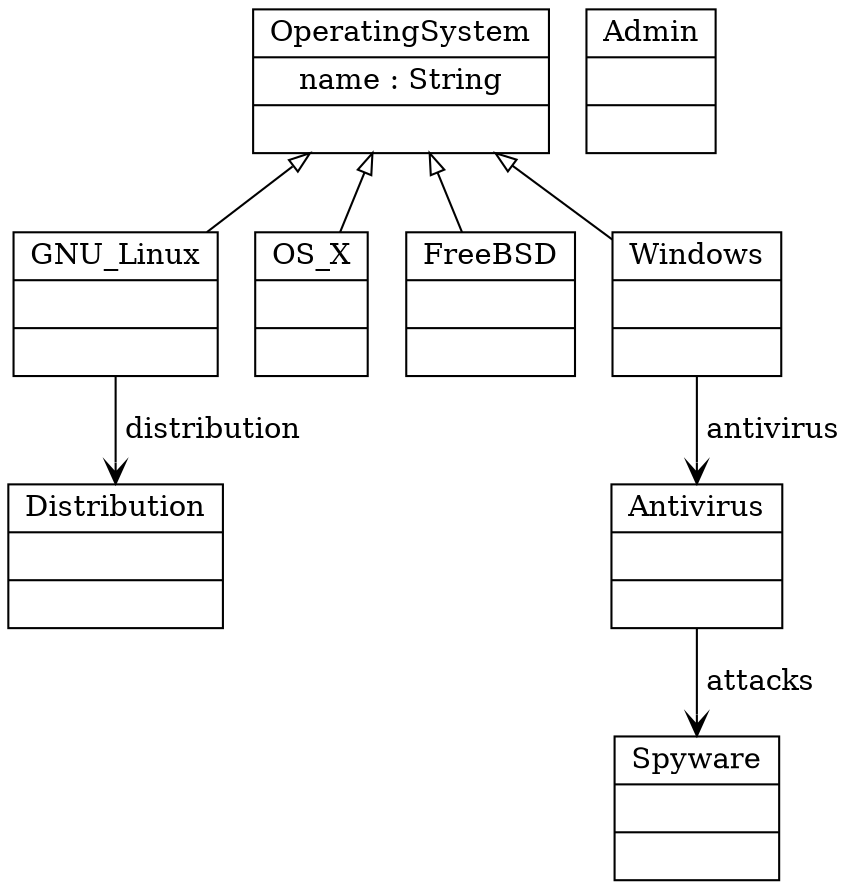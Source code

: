 digraph G {
	// new "name" property to OperatingSystem
	
	node[shape=record]
	edge[dir=back, arrowtail=empty]

	OperatingSystem[label = "{OperatingSystem|name : String|}"]
	Admin[label="{Admin||}"]
	
	GNU_Linux[label = "{GNU_Linux||}"]
	OS_X[label = "{OS_X||}"]
	FreeBSD[label = "{FreeBSD||}"]
	Windows[label = "{Windows||}"]
	Antivirus[label = "{Antivirus||}"]
	Spyware[label = "{Spyware||}"]
	OperatingSystem->GNU_Linux[name="h1"];
	OperatingSystem->OS_X[name="h2"];
	OperatingSystem->FreeBSD[name="h3"];
	OperatingSystem->Windows[name="h4"];
	Windows->Antivirus[label=" antivirus ", dir=forward, arrowhead = vee, name="antivirus"];
	Antivirus->Spyware[label=" attacks ", dir=forward, arrowhead = vee, name="attacks"];
	Distribution[label = "{Distribution||}"]
	GNU_Linux->Distribution[label=" distribution ", dir=forward, arrowhead = vee, name="eDistr"];
}
